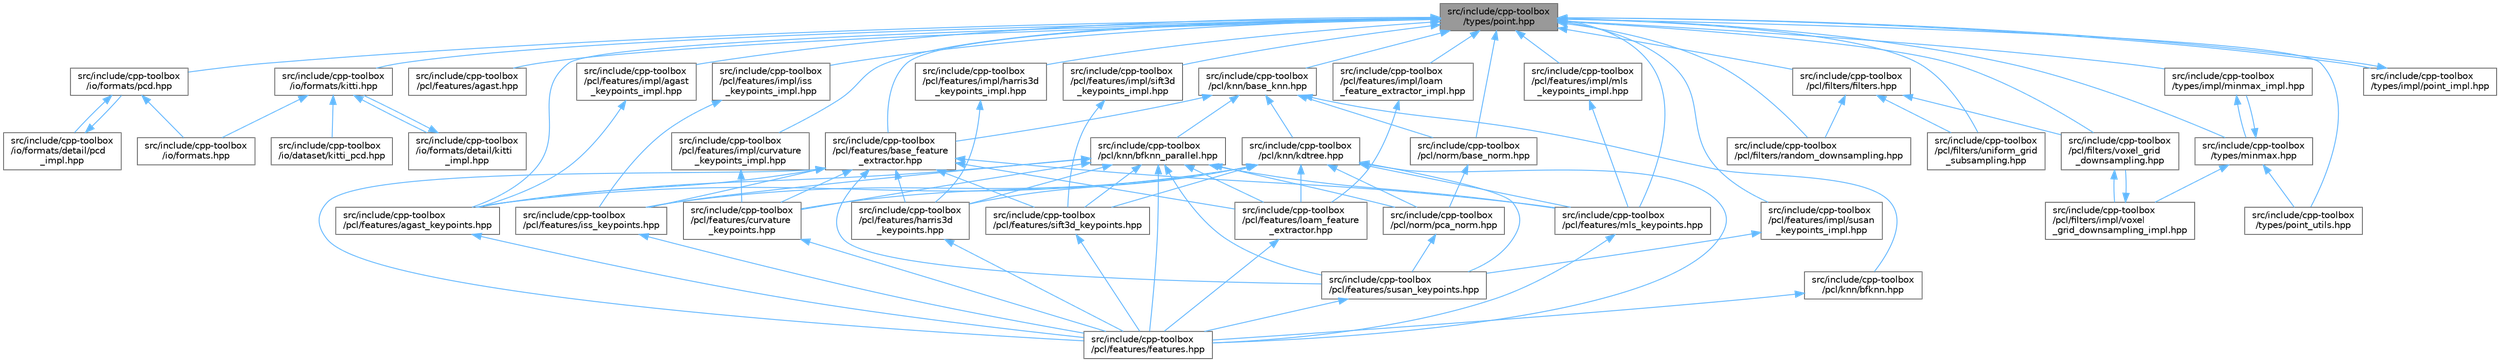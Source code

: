 digraph "src/include/cpp-toolbox/types/point.hpp"
{
 // LATEX_PDF_SIZE
  bgcolor="transparent";
  edge [fontname=Helvetica,fontsize=10,labelfontname=Helvetica,labelfontsize=10];
  node [fontname=Helvetica,fontsize=10,shape=box,height=0.2,width=0.4];
  Node1 [id="Node000001",label="src/include/cpp-toolbox\l/types/point.hpp",height=0.2,width=0.4,color="gray40", fillcolor="grey60", style="filled", fontcolor="black",tooltip=" "];
  Node1 -> Node2 [id="edge1_Node000001_Node000002",dir="back",color="steelblue1",style="solid",tooltip=" "];
  Node2 [id="Node000002",label="src/include/cpp-toolbox\l/io/formats/kitti.hpp",height=0.2,width=0.4,color="grey40", fillcolor="white", style="filled",URL="$kitti_8hpp.html",tooltip=" "];
  Node2 -> Node3 [id="edge2_Node000002_Node000003",dir="back",color="steelblue1",style="solid",tooltip=" "];
  Node3 [id="Node000003",label="src/include/cpp-toolbox\l/io/dataset/kitti_pcd.hpp",height=0.2,width=0.4,color="grey40", fillcolor="white", style="filled",URL="$kitti__pcd_8hpp.html",tooltip=" "];
  Node2 -> Node4 [id="edge3_Node000002_Node000004",dir="back",color="steelblue1",style="solid",tooltip=" "];
  Node4 [id="Node000004",label="src/include/cpp-toolbox\l/io/formats.hpp",height=0.2,width=0.4,color="grey40", fillcolor="white", style="filled",URL="$formats_8hpp.html",tooltip=" "];
  Node2 -> Node5 [id="edge4_Node000002_Node000005",dir="back",color="steelblue1",style="solid",tooltip=" "];
  Node5 [id="Node000005",label="src/include/cpp-toolbox\l/io/formats/detail/kitti\l_impl.hpp",height=0.2,width=0.4,color="grey40", fillcolor="white", style="filled",URL="$kitti__impl_8hpp.html",tooltip="此文件包含 kitti_format_t 的模板实现/This file contains the template implementations for kitti_format_t"];
  Node5 -> Node2 [id="edge5_Node000005_Node000002",dir="back",color="steelblue1",style="solid",tooltip=" "];
  Node1 -> Node6 [id="edge6_Node000001_Node000006",dir="back",color="steelblue1",style="solid",tooltip=" "];
  Node6 [id="Node000006",label="src/include/cpp-toolbox\l/io/formats/pcd.hpp",height=0.2,width=0.4,color="grey40", fillcolor="white", style="filled",URL="$pcd_8hpp.html",tooltip=" "];
  Node6 -> Node4 [id="edge7_Node000006_Node000004",dir="back",color="steelblue1",style="solid",tooltip=" "];
  Node6 -> Node7 [id="edge8_Node000006_Node000007",dir="back",color="steelblue1",style="solid",tooltip=" "];
  Node7 [id="Node000007",label="src/include/cpp-toolbox\l/io/formats/detail/pcd\l_impl.hpp",height=0.2,width=0.4,color="grey40", fillcolor="white", style="filled",URL="$pcd__impl_8hpp.html",tooltip="此文件包含 pcd_format_t 的模板实现/This file contains the template implementations for pcd_format_t"];
  Node7 -> Node6 [id="edge9_Node000007_Node000006",dir="back",color="steelblue1",style="solid",tooltip=" "];
  Node1 -> Node8 [id="edge10_Node000001_Node000008",dir="back",color="steelblue1",style="solid",tooltip=" "];
  Node8 [id="Node000008",label="src/include/cpp-toolbox\l/pcl/features/agast.hpp",height=0.2,width=0.4,color="grey40", fillcolor="white", style="filled",URL="$agast_8hpp.html",tooltip=" "];
  Node1 -> Node9 [id="edge11_Node000001_Node000009",dir="back",color="steelblue1",style="solid",tooltip=" "];
  Node9 [id="Node000009",label="src/include/cpp-toolbox\l/pcl/features/agast_keypoints.hpp",height=0.2,width=0.4,color="grey40", fillcolor="white", style="filled",URL="$agast__keypoints_8hpp.html",tooltip=" "];
  Node9 -> Node10 [id="edge12_Node000009_Node000010",dir="back",color="steelblue1",style="solid",tooltip=" "];
  Node10 [id="Node000010",label="src/include/cpp-toolbox\l/pcl/features/features.hpp",height=0.2,width=0.4,color="grey40", fillcolor="white", style="filled",URL="$features_8hpp.html",tooltip="PCL特征提取器集合头文件 / PCL feature extractors collection header file."];
  Node1 -> Node11 [id="edge13_Node000001_Node000011",dir="back",color="steelblue1",style="solid",tooltip=" "];
  Node11 [id="Node000011",label="src/include/cpp-toolbox\l/pcl/features/base_feature\l_extractor.hpp",height=0.2,width=0.4,color="grey40", fillcolor="white", style="filled",URL="$base__feature__extractor_8hpp.html",tooltip=" "];
  Node11 -> Node9 [id="edge14_Node000011_Node000009",dir="back",color="steelblue1",style="solid",tooltip=" "];
  Node11 -> Node12 [id="edge15_Node000011_Node000012",dir="back",color="steelblue1",style="solid",tooltip=" "];
  Node12 [id="Node000012",label="src/include/cpp-toolbox\l/pcl/features/curvature\l_keypoints.hpp",height=0.2,width=0.4,color="grey40", fillcolor="white", style="filled",URL="$curvature__keypoints_8hpp.html",tooltip=" "];
  Node12 -> Node10 [id="edge16_Node000012_Node000010",dir="back",color="steelblue1",style="solid",tooltip=" "];
  Node11 -> Node10 [id="edge17_Node000011_Node000010",dir="back",color="steelblue1",style="solid",tooltip=" "];
  Node11 -> Node13 [id="edge18_Node000011_Node000013",dir="back",color="steelblue1",style="solid",tooltip=" "];
  Node13 [id="Node000013",label="src/include/cpp-toolbox\l/pcl/features/harris3d\l_keypoints.hpp",height=0.2,width=0.4,color="grey40", fillcolor="white", style="filled",URL="$harris3d__keypoints_8hpp.html",tooltip=" "];
  Node13 -> Node10 [id="edge19_Node000013_Node000010",dir="back",color="steelblue1",style="solid",tooltip=" "];
  Node11 -> Node14 [id="edge20_Node000011_Node000014",dir="back",color="steelblue1",style="solid",tooltip=" "];
  Node14 [id="Node000014",label="src/include/cpp-toolbox\l/pcl/features/iss_keypoints.hpp",height=0.2,width=0.4,color="grey40", fillcolor="white", style="filled",URL="$iss__keypoints_8hpp.html",tooltip=" "];
  Node14 -> Node10 [id="edge21_Node000014_Node000010",dir="back",color="steelblue1",style="solid",tooltip=" "];
  Node11 -> Node15 [id="edge22_Node000011_Node000015",dir="back",color="steelblue1",style="solid",tooltip=" "];
  Node15 [id="Node000015",label="src/include/cpp-toolbox\l/pcl/features/loam_feature\l_extractor.hpp",height=0.2,width=0.4,color="grey40", fillcolor="white", style="filled",URL="$loam__feature__extractor_8hpp.html",tooltip=" "];
  Node15 -> Node10 [id="edge23_Node000015_Node000010",dir="back",color="steelblue1",style="solid",tooltip=" "];
  Node11 -> Node16 [id="edge24_Node000011_Node000016",dir="back",color="steelblue1",style="solid",tooltip=" "];
  Node16 [id="Node000016",label="src/include/cpp-toolbox\l/pcl/features/mls_keypoints.hpp",height=0.2,width=0.4,color="grey40", fillcolor="white", style="filled",URL="$mls__keypoints_8hpp.html",tooltip=" "];
  Node16 -> Node10 [id="edge25_Node000016_Node000010",dir="back",color="steelblue1",style="solid",tooltip=" "];
  Node11 -> Node17 [id="edge26_Node000011_Node000017",dir="back",color="steelblue1",style="solid",tooltip=" "];
  Node17 [id="Node000017",label="src/include/cpp-toolbox\l/pcl/features/sift3d_keypoints.hpp",height=0.2,width=0.4,color="grey40", fillcolor="white", style="filled",URL="$sift3d__keypoints_8hpp.html",tooltip=" "];
  Node17 -> Node10 [id="edge27_Node000017_Node000010",dir="back",color="steelblue1",style="solid",tooltip=" "];
  Node11 -> Node18 [id="edge28_Node000011_Node000018",dir="back",color="steelblue1",style="solid",tooltip=" "];
  Node18 [id="Node000018",label="src/include/cpp-toolbox\l/pcl/features/susan_keypoints.hpp",height=0.2,width=0.4,color="grey40", fillcolor="white", style="filled",URL="$susan__keypoints_8hpp.html",tooltip=" "];
  Node18 -> Node10 [id="edge29_Node000018_Node000010",dir="back",color="steelblue1",style="solid",tooltip=" "];
  Node1 -> Node19 [id="edge30_Node000001_Node000019",dir="back",color="steelblue1",style="solid",tooltip=" "];
  Node19 [id="Node000019",label="src/include/cpp-toolbox\l/pcl/features/impl/agast\l_keypoints_impl.hpp",height=0.2,width=0.4,color="grey40", fillcolor="white", style="filled",URL="$agast__keypoints__impl_8hpp.html",tooltip=" "];
  Node19 -> Node9 [id="edge31_Node000019_Node000009",dir="back",color="steelblue1",style="solid",tooltip=" "];
  Node1 -> Node20 [id="edge32_Node000001_Node000020",dir="back",color="steelblue1",style="solid",tooltip=" "];
  Node20 [id="Node000020",label="src/include/cpp-toolbox\l/pcl/features/impl/curvature\l_keypoints_impl.hpp",height=0.2,width=0.4,color="grey40", fillcolor="white", style="filled",URL="$curvature__keypoints__impl_8hpp.html",tooltip=" "];
  Node20 -> Node12 [id="edge33_Node000020_Node000012",dir="back",color="steelblue1",style="solid",tooltip=" "];
  Node1 -> Node21 [id="edge34_Node000001_Node000021",dir="back",color="steelblue1",style="solid",tooltip=" "];
  Node21 [id="Node000021",label="src/include/cpp-toolbox\l/pcl/features/impl/harris3d\l_keypoints_impl.hpp",height=0.2,width=0.4,color="grey40", fillcolor="white", style="filled",URL="$harris3d__keypoints__impl_8hpp.html",tooltip=" "];
  Node21 -> Node13 [id="edge35_Node000021_Node000013",dir="back",color="steelblue1",style="solid",tooltip=" "];
  Node1 -> Node22 [id="edge36_Node000001_Node000022",dir="back",color="steelblue1",style="solid",tooltip=" "];
  Node22 [id="Node000022",label="src/include/cpp-toolbox\l/pcl/features/impl/iss\l_keypoints_impl.hpp",height=0.2,width=0.4,color="grey40", fillcolor="white", style="filled",URL="$iss__keypoints__impl_8hpp.html",tooltip=" "];
  Node22 -> Node14 [id="edge37_Node000022_Node000014",dir="back",color="steelblue1",style="solid",tooltip=" "];
  Node1 -> Node23 [id="edge38_Node000001_Node000023",dir="back",color="steelblue1",style="solid",tooltip=" "];
  Node23 [id="Node000023",label="src/include/cpp-toolbox\l/pcl/features/impl/loam\l_feature_extractor_impl.hpp",height=0.2,width=0.4,color="grey40", fillcolor="white", style="filled",URL="$loam__feature__extractor__impl_8hpp.html",tooltip=" "];
  Node23 -> Node15 [id="edge39_Node000023_Node000015",dir="back",color="steelblue1",style="solid",tooltip=" "];
  Node1 -> Node24 [id="edge40_Node000001_Node000024",dir="back",color="steelblue1",style="solid",tooltip=" "];
  Node24 [id="Node000024",label="src/include/cpp-toolbox\l/pcl/features/impl/mls\l_keypoints_impl.hpp",height=0.2,width=0.4,color="grey40", fillcolor="white", style="filled",URL="$mls__keypoints__impl_8hpp.html",tooltip=" "];
  Node24 -> Node16 [id="edge41_Node000024_Node000016",dir="back",color="steelblue1",style="solid",tooltip=" "];
  Node1 -> Node25 [id="edge42_Node000001_Node000025",dir="back",color="steelblue1",style="solid",tooltip=" "];
  Node25 [id="Node000025",label="src/include/cpp-toolbox\l/pcl/features/impl/sift3d\l_keypoints_impl.hpp",height=0.2,width=0.4,color="grey40", fillcolor="white", style="filled",URL="$sift3d__keypoints__impl_8hpp.html",tooltip=" "];
  Node25 -> Node17 [id="edge43_Node000025_Node000017",dir="back",color="steelblue1",style="solid",tooltip=" "];
  Node1 -> Node26 [id="edge44_Node000001_Node000026",dir="back",color="steelblue1",style="solid",tooltip=" "];
  Node26 [id="Node000026",label="src/include/cpp-toolbox\l/pcl/features/impl/susan\l_keypoints_impl.hpp",height=0.2,width=0.4,color="grey40", fillcolor="white", style="filled",URL="$susan__keypoints__impl_8hpp.html",tooltip=" "];
  Node26 -> Node18 [id="edge45_Node000026_Node000018",dir="back",color="steelblue1",style="solid",tooltip=" "];
  Node1 -> Node16 [id="edge46_Node000001_Node000016",dir="back",color="steelblue1",style="solid",tooltip=" "];
  Node1 -> Node27 [id="edge47_Node000001_Node000027",dir="back",color="steelblue1",style="solid",tooltip=" "];
  Node27 [id="Node000027",label="src/include/cpp-toolbox\l/pcl/filters/filters.hpp",height=0.2,width=0.4,color="grey40", fillcolor="white", style="filled",URL="$filters_8hpp.html",tooltip=" "];
  Node27 -> Node28 [id="edge48_Node000027_Node000028",dir="back",color="steelblue1",style="solid",tooltip=" "];
  Node28 [id="Node000028",label="src/include/cpp-toolbox\l/pcl/filters/random_downsampling.hpp",height=0.2,width=0.4,color="grey40", fillcolor="white", style="filled",URL="$random__downsampling_8hpp.html",tooltip=" "];
  Node27 -> Node29 [id="edge49_Node000027_Node000029",dir="back",color="steelblue1",style="solid",tooltip=" "];
  Node29 [id="Node000029",label="src/include/cpp-toolbox\l/pcl/filters/uniform_grid\l_subsampling.hpp",height=0.2,width=0.4,color="grey40", fillcolor="white", style="filled",URL="$uniform__grid__subsampling_8hpp.html",tooltip=" "];
  Node27 -> Node30 [id="edge50_Node000027_Node000030",dir="back",color="steelblue1",style="solid",tooltip=" "];
  Node30 [id="Node000030",label="src/include/cpp-toolbox\l/pcl/filters/voxel_grid\l_downsampling.hpp",height=0.2,width=0.4,color="grey40", fillcolor="white", style="filled",URL="$voxel__grid__downsampling_8hpp.html",tooltip=" "];
  Node30 -> Node31 [id="edge51_Node000030_Node000031",dir="back",color="steelblue1",style="solid",tooltip=" "];
  Node31 [id="Node000031",label="src/include/cpp-toolbox\l/pcl/filters/impl/voxel\l_grid_downsampling_impl.hpp",height=0.2,width=0.4,color="grey40", fillcolor="white", style="filled",URL="$voxel__grid__downsampling__impl_8hpp.html",tooltip=" "];
  Node31 -> Node30 [id="edge52_Node000031_Node000030",dir="back",color="steelblue1",style="solid",tooltip=" "];
  Node1 -> Node28 [id="edge53_Node000001_Node000028",dir="back",color="steelblue1",style="solid",tooltip=" "];
  Node1 -> Node29 [id="edge54_Node000001_Node000029",dir="back",color="steelblue1",style="solid",tooltip=" "];
  Node1 -> Node30 [id="edge55_Node000001_Node000030",dir="back",color="steelblue1",style="solid",tooltip=" "];
  Node1 -> Node32 [id="edge56_Node000001_Node000032",dir="back",color="steelblue1",style="solid",tooltip=" "];
  Node32 [id="Node000032",label="src/include/cpp-toolbox\l/pcl/knn/base_knn.hpp",height=0.2,width=0.4,color="grey40", fillcolor="white", style="filled",URL="$base__knn_8hpp.html",tooltip=" "];
  Node32 -> Node11 [id="edge57_Node000032_Node000011",dir="back",color="steelblue1",style="solid",tooltip=" "];
  Node32 -> Node33 [id="edge58_Node000032_Node000033",dir="back",color="steelblue1",style="solid",tooltip=" "];
  Node33 [id="Node000033",label="src/include/cpp-toolbox\l/pcl/knn/bfknn.hpp",height=0.2,width=0.4,color="grey40", fillcolor="white", style="filled",URL="$bfknn_8hpp.html",tooltip=" "];
  Node33 -> Node10 [id="edge59_Node000033_Node000010",dir="back",color="steelblue1",style="solid",tooltip=" "];
  Node32 -> Node34 [id="edge60_Node000032_Node000034",dir="back",color="steelblue1",style="solid",tooltip=" "];
  Node34 [id="Node000034",label="src/include/cpp-toolbox\l/pcl/knn/bfknn_parallel.hpp",height=0.2,width=0.4,color="grey40", fillcolor="white", style="filled",URL="$bfknn__parallel_8hpp.html",tooltip=" "];
  Node34 -> Node9 [id="edge61_Node000034_Node000009",dir="back",color="steelblue1",style="solid",tooltip=" "];
  Node34 -> Node12 [id="edge62_Node000034_Node000012",dir="back",color="steelblue1",style="solid",tooltip=" "];
  Node34 -> Node10 [id="edge63_Node000034_Node000010",dir="back",color="steelblue1",style="solid",tooltip=" "];
  Node34 -> Node13 [id="edge64_Node000034_Node000013",dir="back",color="steelblue1",style="solid",tooltip=" "];
  Node34 -> Node14 [id="edge65_Node000034_Node000014",dir="back",color="steelblue1",style="solid",tooltip=" "];
  Node34 -> Node15 [id="edge66_Node000034_Node000015",dir="back",color="steelblue1",style="solid",tooltip=" "];
  Node34 -> Node16 [id="edge67_Node000034_Node000016",dir="back",color="steelblue1",style="solid",tooltip=" "];
  Node34 -> Node17 [id="edge68_Node000034_Node000017",dir="back",color="steelblue1",style="solid",tooltip=" "];
  Node34 -> Node18 [id="edge69_Node000034_Node000018",dir="back",color="steelblue1",style="solid",tooltip=" "];
  Node34 -> Node35 [id="edge70_Node000034_Node000035",dir="back",color="steelblue1",style="solid",tooltip=" "];
  Node35 [id="Node000035",label="src/include/cpp-toolbox\l/pcl/norm/pca_norm.hpp",height=0.2,width=0.4,color="grey40", fillcolor="white", style="filled",URL="$pca__norm_8hpp.html",tooltip=" "];
  Node35 -> Node18 [id="edge71_Node000035_Node000018",dir="back",color="steelblue1",style="solid",tooltip=" "];
  Node32 -> Node36 [id="edge72_Node000032_Node000036",dir="back",color="steelblue1",style="solid",tooltip=" "];
  Node36 [id="Node000036",label="src/include/cpp-toolbox\l/pcl/knn/kdtree.hpp",height=0.2,width=0.4,color="grey40", fillcolor="white", style="filled",URL="$kdtree_8hpp.html",tooltip=" "];
  Node36 -> Node9 [id="edge73_Node000036_Node000009",dir="back",color="steelblue1",style="solid",tooltip=" "];
  Node36 -> Node12 [id="edge74_Node000036_Node000012",dir="back",color="steelblue1",style="solid",tooltip=" "];
  Node36 -> Node10 [id="edge75_Node000036_Node000010",dir="back",color="steelblue1",style="solid",tooltip=" "];
  Node36 -> Node13 [id="edge76_Node000036_Node000013",dir="back",color="steelblue1",style="solid",tooltip=" "];
  Node36 -> Node14 [id="edge77_Node000036_Node000014",dir="back",color="steelblue1",style="solid",tooltip=" "];
  Node36 -> Node15 [id="edge78_Node000036_Node000015",dir="back",color="steelblue1",style="solid",tooltip=" "];
  Node36 -> Node16 [id="edge79_Node000036_Node000016",dir="back",color="steelblue1",style="solid",tooltip=" "];
  Node36 -> Node17 [id="edge80_Node000036_Node000017",dir="back",color="steelblue1",style="solid",tooltip=" "];
  Node36 -> Node18 [id="edge81_Node000036_Node000018",dir="back",color="steelblue1",style="solid",tooltip=" "];
  Node36 -> Node35 [id="edge82_Node000036_Node000035",dir="back",color="steelblue1",style="solid",tooltip=" "];
  Node32 -> Node37 [id="edge83_Node000032_Node000037",dir="back",color="steelblue1",style="solid",tooltip=" "];
  Node37 [id="Node000037",label="src/include/cpp-toolbox\l/pcl/norm/base_norm.hpp",height=0.2,width=0.4,color="grey40", fillcolor="white", style="filled",URL="$base__norm_8hpp.html",tooltip=" "];
  Node37 -> Node35 [id="edge84_Node000037_Node000035",dir="back",color="steelblue1",style="solid",tooltip=" "];
  Node1 -> Node37 [id="edge85_Node000001_Node000037",dir="back",color="steelblue1",style="solid",tooltip=" "];
  Node1 -> Node38 [id="edge86_Node000001_Node000038",dir="back",color="steelblue1",style="solid",tooltip=" "];
  Node38 [id="Node000038",label="src/include/cpp-toolbox\l/types/impl/minmax_impl.hpp",height=0.2,width=0.4,color="grey40", fillcolor="white", style="filled",URL="$minmax__impl_8hpp.html",tooltip=" "];
  Node38 -> Node39 [id="edge87_Node000038_Node000039",dir="back",color="steelblue1",style="solid",tooltip=" "];
  Node39 [id="Node000039",label="src/include/cpp-toolbox\l/types/minmax.hpp",height=0.2,width=0.4,color="grey40", fillcolor="white", style="filled",URL="$minmax_8hpp.html",tooltip=" "];
  Node39 -> Node31 [id="edge88_Node000039_Node000031",dir="back",color="steelblue1",style="solid",tooltip=" "];
  Node39 -> Node38 [id="edge89_Node000039_Node000038",dir="back",color="steelblue1",style="solid",tooltip=" "];
  Node39 -> Node40 [id="edge90_Node000039_Node000040",dir="back",color="steelblue1",style="solid",tooltip=" "];
  Node40 [id="Node000040",label="src/include/cpp-toolbox\l/types/point_utils.hpp",height=0.2,width=0.4,color="grey40", fillcolor="white", style="filled",URL="$point__utils_8hpp.html",tooltip=" "];
  Node1 -> Node41 [id="edge91_Node000001_Node000041",dir="back",color="steelblue1",style="solid",tooltip=" "];
  Node41 [id="Node000041",label="src/include/cpp-toolbox\l/types/impl/point_impl.hpp",height=0.2,width=0.4,color="grey40", fillcolor="white", style="filled",URL="$point__impl_8hpp.html",tooltip=" "];
  Node41 -> Node1 [id="edge92_Node000041_Node000001",dir="back",color="steelblue1",style="solid",tooltip=" "];
  Node1 -> Node39 [id="edge93_Node000001_Node000039",dir="back",color="steelblue1",style="solid",tooltip=" "];
  Node1 -> Node40 [id="edge94_Node000001_Node000040",dir="back",color="steelblue1",style="solid",tooltip=" "];
}
